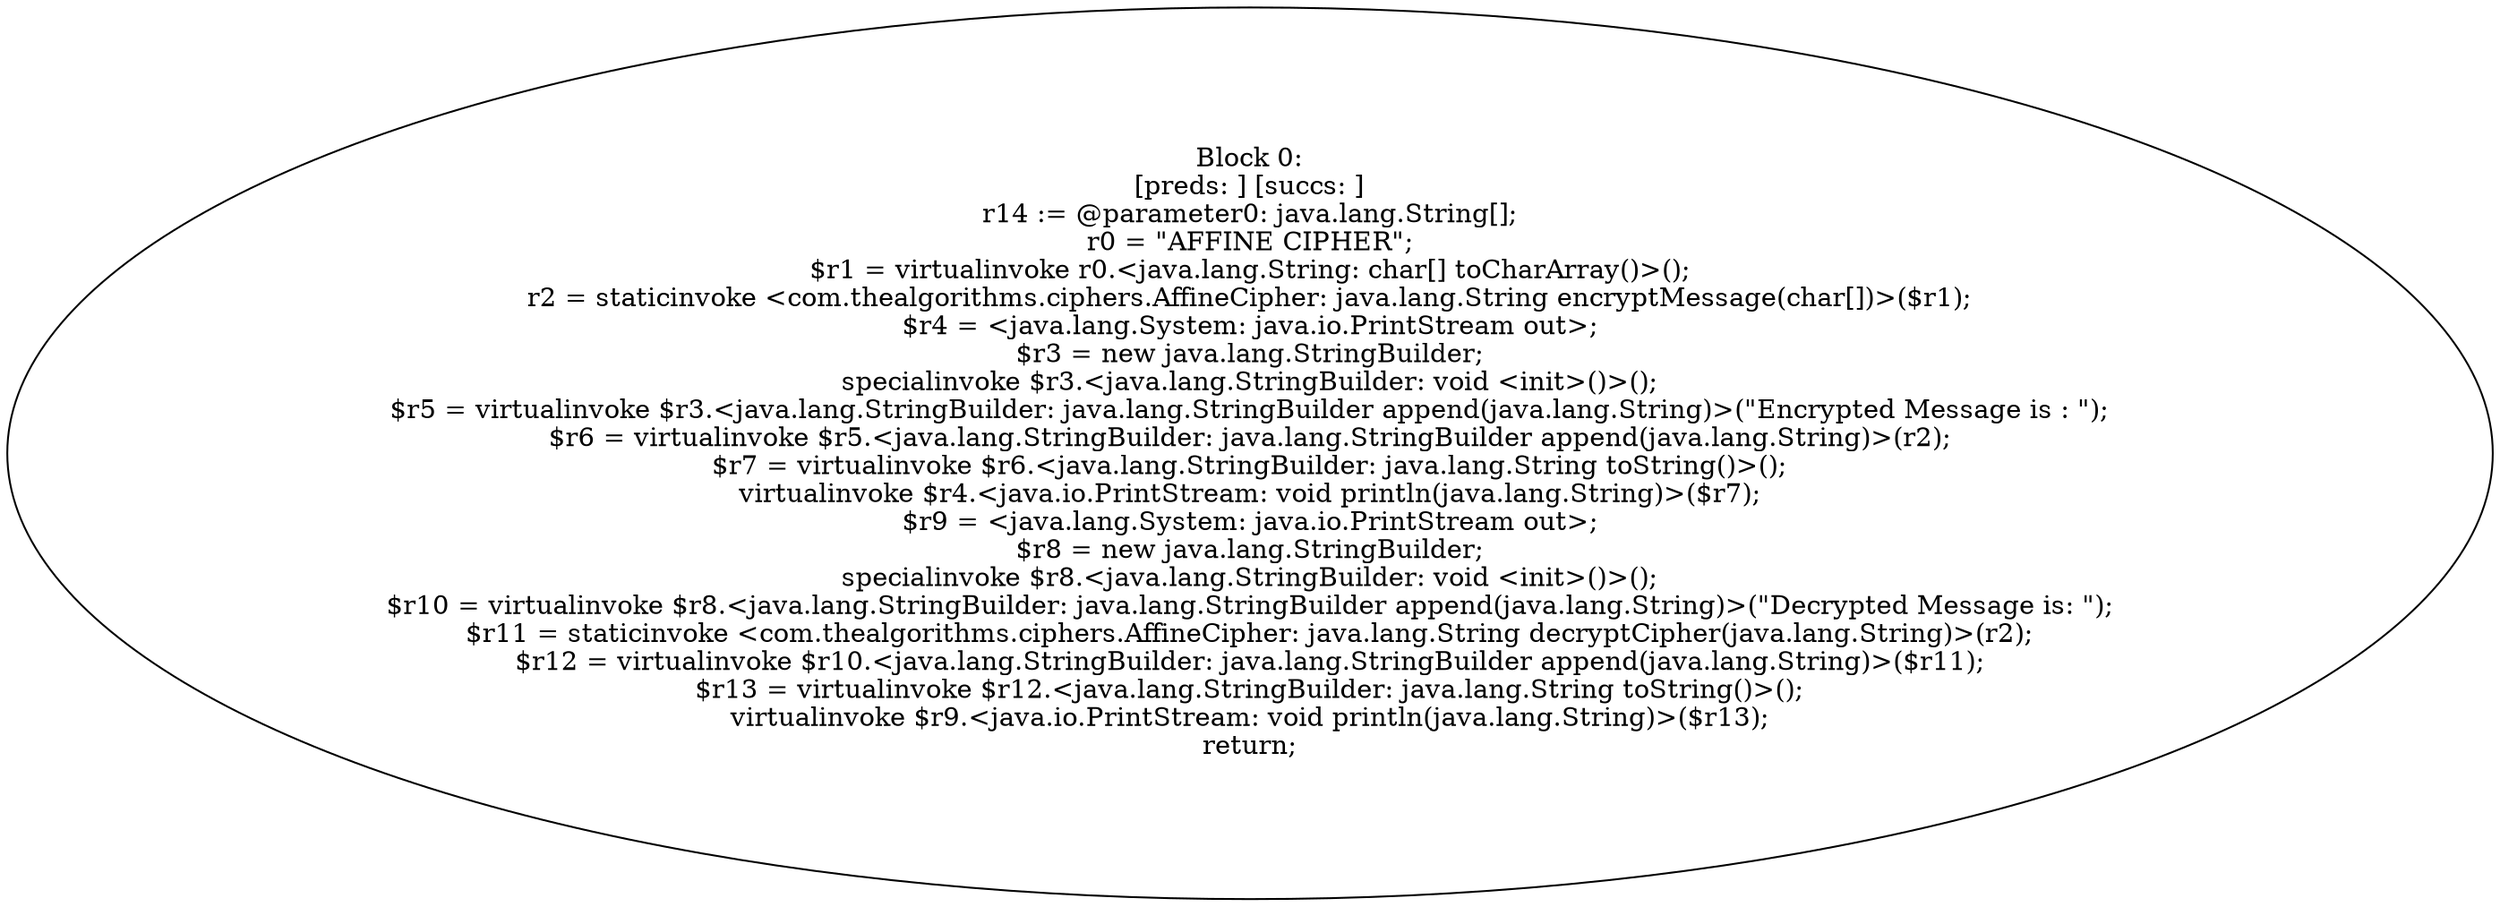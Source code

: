 digraph "unitGraph" {
    "Block 0:
[preds: ] [succs: ]
r14 := @parameter0: java.lang.String[];
r0 = \"AFFINE CIPHER\";
$r1 = virtualinvoke r0.<java.lang.String: char[] toCharArray()>();
r2 = staticinvoke <com.thealgorithms.ciphers.AffineCipher: java.lang.String encryptMessage(char[])>($r1);
$r4 = <java.lang.System: java.io.PrintStream out>;
$r3 = new java.lang.StringBuilder;
specialinvoke $r3.<java.lang.StringBuilder: void <init>()>();
$r5 = virtualinvoke $r3.<java.lang.StringBuilder: java.lang.StringBuilder append(java.lang.String)>(\"Encrypted Message is : \");
$r6 = virtualinvoke $r5.<java.lang.StringBuilder: java.lang.StringBuilder append(java.lang.String)>(r2);
$r7 = virtualinvoke $r6.<java.lang.StringBuilder: java.lang.String toString()>();
virtualinvoke $r4.<java.io.PrintStream: void println(java.lang.String)>($r7);
$r9 = <java.lang.System: java.io.PrintStream out>;
$r8 = new java.lang.StringBuilder;
specialinvoke $r8.<java.lang.StringBuilder: void <init>()>();
$r10 = virtualinvoke $r8.<java.lang.StringBuilder: java.lang.StringBuilder append(java.lang.String)>(\"Decrypted Message is: \");
$r11 = staticinvoke <com.thealgorithms.ciphers.AffineCipher: java.lang.String decryptCipher(java.lang.String)>(r2);
$r12 = virtualinvoke $r10.<java.lang.StringBuilder: java.lang.StringBuilder append(java.lang.String)>($r11);
$r13 = virtualinvoke $r12.<java.lang.StringBuilder: java.lang.String toString()>();
virtualinvoke $r9.<java.io.PrintStream: void println(java.lang.String)>($r13);
return;
"
}
